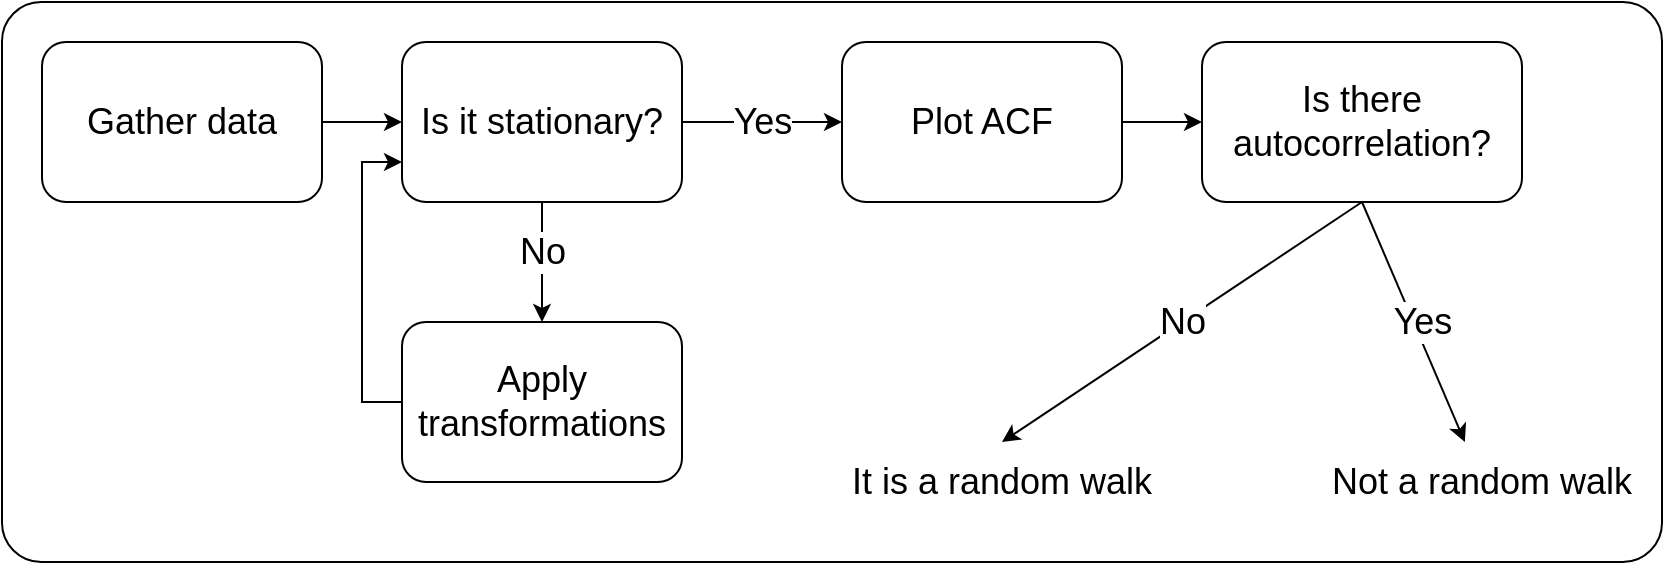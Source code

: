 <mxfile version="21.5.0" type="device">
  <diagram name="Page-1" id="Ak9YK5_zcOqBDPv9MUEP">
    <mxGraphModel dx="1602" dy="852" grid="1" gridSize="10" guides="1" tooltips="1" connect="1" arrows="1" fold="1" page="1" pageScale="1" pageWidth="850" pageHeight="1100" math="0" shadow="0">
      <root>
        <mxCell id="0" />
        <mxCell id="1" parent="0" />
        <mxCell id="5ajm9E82aMMcOB_K5Kz2-14" value="" style="rounded=1;whiteSpace=wrap;html=1;fillColor=none;arcSize=7;" parent="1" vertex="1">
          <mxGeometry x="10" y="60" width="830" height="280" as="geometry" />
        </mxCell>
        <mxCell id="vSbOAeYHZavfsFfB_k8E-10" style="edgeStyle=orthogonalEdgeStyle;rounded=0;orthogonalLoop=1;jettySize=auto;html=1;exitX=1;exitY=0.5;exitDx=0;exitDy=0;entryX=0;entryY=0.5;entryDx=0;entryDy=0;" parent="1" source="vSbOAeYHZavfsFfB_k8E-1" target="vSbOAeYHZavfsFfB_k8E-2" edge="1">
          <mxGeometry relative="1" as="geometry" />
        </mxCell>
        <mxCell id="vSbOAeYHZavfsFfB_k8E-1" value="&lt;font style=&quot;font-size: 18px;&quot;&gt;Gather data&lt;/font&gt;" style="rounded=1;whiteSpace=wrap;html=1;" parent="1" vertex="1">
          <mxGeometry x="30" y="80" width="140" height="80" as="geometry" />
        </mxCell>
        <mxCell id="vSbOAeYHZavfsFfB_k8E-11" style="edgeStyle=orthogonalEdgeStyle;rounded=0;orthogonalLoop=1;jettySize=auto;html=1;exitX=1;exitY=0.5;exitDx=0;exitDy=0;entryX=0;entryY=0.5;entryDx=0;entryDy=0;spacing=12;" parent="1" source="vSbOAeYHZavfsFfB_k8E-2" target="vSbOAeYHZavfsFfB_k8E-4" edge="1">
          <mxGeometry relative="1" as="geometry">
            <Array as="points">
              <mxPoint x="430" y="120" />
              <mxPoint x="430" y="120" />
            </Array>
          </mxGeometry>
        </mxCell>
        <mxCell id="5ajm9E82aMMcOB_K5Kz2-1" value="&lt;font style=&quot;font-size: 18px;&quot;&gt;Yes&lt;/font&gt;" style="edgeLabel;html=1;align=center;verticalAlign=middle;resizable=0;points=[];spacing=3;spacingLeft=0;" parent="vSbOAeYHZavfsFfB_k8E-11" vertex="1" connectable="0">
          <mxGeometry x="-0.185" relative="1" as="geometry">
            <mxPoint x="7" as="offset" />
          </mxGeometry>
        </mxCell>
        <mxCell id="5ajm9E82aMMcOB_K5Kz2-3" style="edgeStyle=orthogonalEdgeStyle;rounded=0;orthogonalLoop=1;jettySize=auto;html=1;exitX=0.5;exitY=1;exitDx=0;exitDy=0;entryX=0.5;entryY=0;entryDx=0;entryDy=0;" parent="1" source="vSbOAeYHZavfsFfB_k8E-2" target="5ajm9E82aMMcOB_K5Kz2-2" edge="1">
          <mxGeometry relative="1" as="geometry" />
        </mxCell>
        <mxCell id="5ajm9E82aMMcOB_K5Kz2-4" value="&lt;font style=&quot;font-size: 18px;&quot;&gt;No&lt;/font&gt;" style="edgeLabel;html=1;align=center;verticalAlign=middle;resizable=0;points=[];" parent="5ajm9E82aMMcOB_K5Kz2-3" vertex="1" connectable="0">
          <mxGeometry x="-0.167" relative="1" as="geometry">
            <mxPoint as="offset" />
          </mxGeometry>
        </mxCell>
        <mxCell id="vSbOAeYHZavfsFfB_k8E-2" value="&lt;font style=&quot;font-size: 18px;&quot;&gt;Is it stationary?&lt;/font&gt;" style="rounded=1;whiteSpace=wrap;html=1;" parent="1" vertex="1">
          <mxGeometry x="210" y="80" width="140" height="80" as="geometry" />
        </mxCell>
        <mxCell id="5ajm9E82aMMcOB_K5Kz2-8" style="edgeStyle=orthogonalEdgeStyle;rounded=0;orthogonalLoop=1;jettySize=auto;html=1;exitX=1;exitY=0.5;exitDx=0;exitDy=0;entryX=0;entryY=0.5;entryDx=0;entryDy=0;" parent="1" source="vSbOAeYHZavfsFfB_k8E-4" target="5ajm9E82aMMcOB_K5Kz2-6" edge="1">
          <mxGeometry relative="1" as="geometry" />
        </mxCell>
        <mxCell id="vSbOAeYHZavfsFfB_k8E-4" value="&lt;font style=&quot;font-size: 18px;&quot;&gt;Plot ACF&lt;/font&gt;" style="rounded=1;whiteSpace=wrap;html=1;" parent="1" vertex="1">
          <mxGeometry x="430" y="80" width="140" height="80" as="geometry" />
        </mxCell>
        <mxCell id="5ajm9E82aMMcOB_K5Kz2-5" style="edgeStyle=orthogonalEdgeStyle;rounded=0;orthogonalLoop=1;jettySize=auto;html=1;exitX=0;exitY=0.5;exitDx=0;exitDy=0;entryX=0;entryY=0.75;entryDx=0;entryDy=0;" parent="1" source="5ajm9E82aMMcOB_K5Kz2-2" target="vSbOAeYHZavfsFfB_k8E-2" edge="1">
          <mxGeometry relative="1" as="geometry" />
        </mxCell>
        <mxCell id="5ajm9E82aMMcOB_K5Kz2-2" value="&lt;font style=&quot;font-size: 18px;&quot;&gt;Apply transformations&lt;/font&gt;" style="rounded=1;whiteSpace=wrap;html=1;" parent="1" vertex="1">
          <mxGeometry x="210" y="220" width="140" height="80" as="geometry" />
        </mxCell>
        <mxCell id="5ajm9E82aMMcOB_K5Kz2-11" value="&lt;span style=&quot;font-size: 18px;&quot;&gt;No&lt;/span&gt;" style="rounded=0;orthogonalLoop=1;jettySize=auto;html=1;exitX=0.5;exitY=1;exitDx=0;exitDy=0;entryX=0.5;entryY=0;entryDx=0;entryDy=0;" parent="1" source="5ajm9E82aMMcOB_K5Kz2-6" target="5ajm9E82aMMcOB_K5Kz2-9" edge="1">
          <mxGeometry relative="1" as="geometry">
            <mxPoint as="offset" />
          </mxGeometry>
        </mxCell>
        <mxCell id="5ajm9E82aMMcOB_K5Kz2-12" style="rounded=0;orthogonalLoop=1;jettySize=auto;html=1;exitX=0.5;exitY=1;exitDx=0;exitDy=0;" parent="1" source="5ajm9E82aMMcOB_K5Kz2-6" target="5ajm9E82aMMcOB_K5Kz2-10" edge="1">
          <mxGeometry relative="1" as="geometry" />
        </mxCell>
        <mxCell id="5ajm9E82aMMcOB_K5Kz2-13" value="&lt;span style=&quot;font-size: 18px;&quot;&gt;Yes&lt;/span&gt;" style="edgeLabel;html=1;align=center;verticalAlign=middle;resizable=0;points=[];" parent="5ajm9E82aMMcOB_K5Kz2-12" vertex="1" connectable="0">
          <mxGeometry x="-0.277" y="-1" relative="1" as="geometry">
            <mxPoint x="12" y="16" as="offset" />
          </mxGeometry>
        </mxCell>
        <mxCell id="5ajm9E82aMMcOB_K5Kz2-6" value="&lt;font style=&quot;font-size: 18px;&quot;&gt;Is there autocorrelation?&lt;/font&gt;" style="rounded=1;whiteSpace=wrap;html=1;" parent="1" vertex="1">
          <mxGeometry x="610" y="80" width="160" height="80" as="geometry" />
        </mxCell>
        <mxCell id="5ajm9E82aMMcOB_K5Kz2-9" value="&lt;span style=&quot;font-size: 18px;&quot;&gt;It is a random walk&lt;/span&gt;" style="text;html=1;strokeColor=none;fillColor=none;align=center;verticalAlign=middle;whiteSpace=wrap;rounded=0;" parent="1" vertex="1">
          <mxGeometry x="430" y="280" width="160" height="40" as="geometry" />
        </mxCell>
        <mxCell id="5ajm9E82aMMcOB_K5Kz2-10" value="&lt;span style=&quot;font-size: 18px;&quot;&gt;Not a random walk&lt;/span&gt;" style="text;html=1;strokeColor=none;fillColor=none;align=center;verticalAlign=middle;whiteSpace=wrap;rounded=0;" parent="1" vertex="1">
          <mxGeometry x="670" y="280" width="160" height="40" as="geometry" />
        </mxCell>
      </root>
    </mxGraphModel>
  </diagram>
</mxfile>
